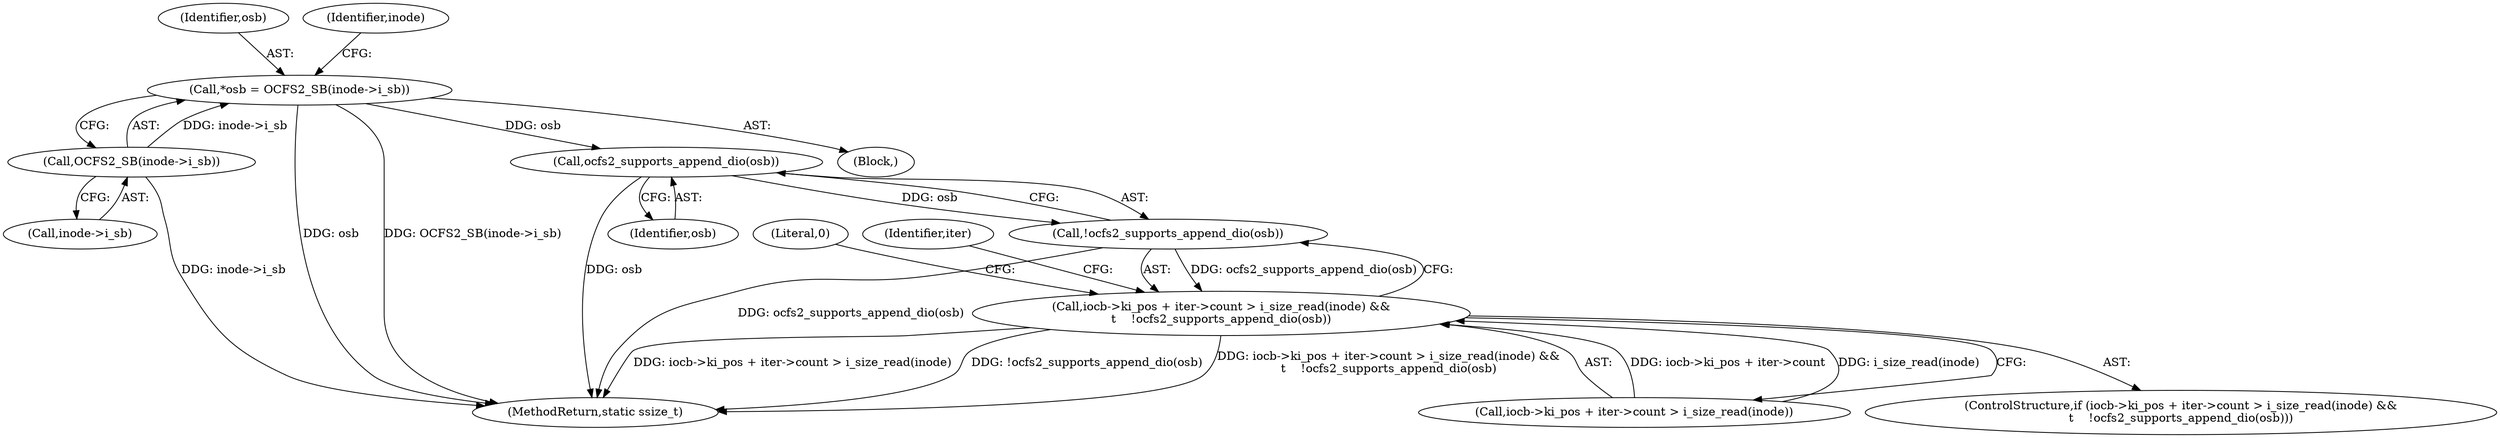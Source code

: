 digraph "0_linux_3e4c56d41eef5595035872a2ec5a483f42e8917f_0@pointer" {
"1000121" [label="(Call,*osb = OCFS2_SB(inode->i_sb))"];
"1000123" [label="(Call,OCFS2_SB(inode->i_sb))"];
"1000150" [label="(Call,ocfs2_supports_append_dio(osb))"];
"1000149" [label="(Call,!ocfs2_supports_append_dio(osb))"];
"1000138" [label="(Call,iocb->ki_pos + iter->count > i_size_read(inode) &&\n\t    !ocfs2_supports_append_dio(osb))"];
"1000153" [label="(Literal,0)"];
"1000150" [label="(Call,ocfs2_supports_append_dio(osb))"];
"1000123" [label="(Call,OCFS2_SB(inode->i_sb))"];
"1000124" [label="(Call,inode->i_sb)"];
"1000180" [label="(MethodReturn,static ssize_t)"];
"1000137" [label="(ControlStructure,if (iocb->ki_pos + iter->count > i_size_read(inode) &&\n\t    !ocfs2_supports_append_dio(osb)))"];
"1000122" [label="(Identifier,osb)"];
"1000138" [label="(Call,iocb->ki_pos + iter->count > i_size_read(inode) &&\n\t    !ocfs2_supports_append_dio(osb))"];
"1000105" [label="(Block,)"];
"1000149" [label="(Call,!ocfs2_supports_append_dio(osb))"];
"1000151" [label="(Identifier,osb)"];
"1000121" [label="(Call,*osb = OCFS2_SB(inode->i_sb))"];
"1000157" [label="(Identifier,iter)"];
"1000132" [label="(Identifier,inode)"];
"1000139" [label="(Call,iocb->ki_pos + iter->count > i_size_read(inode))"];
"1000121" -> "1000105"  [label="AST: "];
"1000121" -> "1000123"  [label="CFG: "];
"1000122" -> "1000121"  [label="AST: "];
"1000123" -> "1000121"  [label="AST: "];
"1000132" -> "1000121"  [label="CFG: "];
"1000121" -> "1000180"  [label="DDG: osb"];
"1000121" -> "1000180"  [label="DDG: OCFS2_SB(inode->i_sb)"];
"1000123" -> "1000121"  [label="DDG: inode->i_sb"];
"1000121" -> "1000150"  [label="DDG: osb"];
"1000123" -> "1000124"  [label="CFG: "];
"1000124" -> "1000123"  [label="AST: "];
"1000123" -> "1000180"  [label="DDG: inode->i_sb"];
"1000150" -> "1000149"  [label="AST: "];
"1000150" -> "1000151"  [label="CFG: "];
"1000151" -> "1000150"  [label="AST: "];
"1000149" -> "1000150"  [label="CFG: "];
"1000150" -> "1000180"  [label="DDG: osb"];
"1000150" -> "1000149"  [label="DDG: osb"];
"1000149" -> "1000138"  [label="AST: "];
"1000138" -> "1000149"  [label="CFG: "];
"1000149" -> "1000180"  [label="DDG: ocfs2_supports_append_dio(osb)"];
"1000149" -> "1000138"  [label="DDG: ocfs2_supports_append_dio(osb)"];
"1000138" -> "1000137"  [label="AST: "];
"1000138" -> "1000139"  [label="CFG: "];
"1000139" -> "1000138"  [label="AST: "];
"1000153" -> "1000138"  [label="CFG: "];
"1000157" -> "1000138"  [label="CFG: "];
"1000138" -> "1000180"  [label="DDG: iocb->ki_pos + iter->count > i_size_read(inode)"];
"1000138" -> "1000180"  [label="DDG: !ocfs2_supports_append_dio(osb)"];
"1000138" -> "1000180"  [label="DDG: iocb->ki_pos + iter->count > i_size_read(inode) &&\n\t    !ocfs2_supports_append_dio(osb)"];
"1000139" -> "1000138"  [label="DDG: iocb->ki_pos + iter->count"];
"1000139" -> "1000138"  [label="DDG: i_size_read(inode)"];
}

